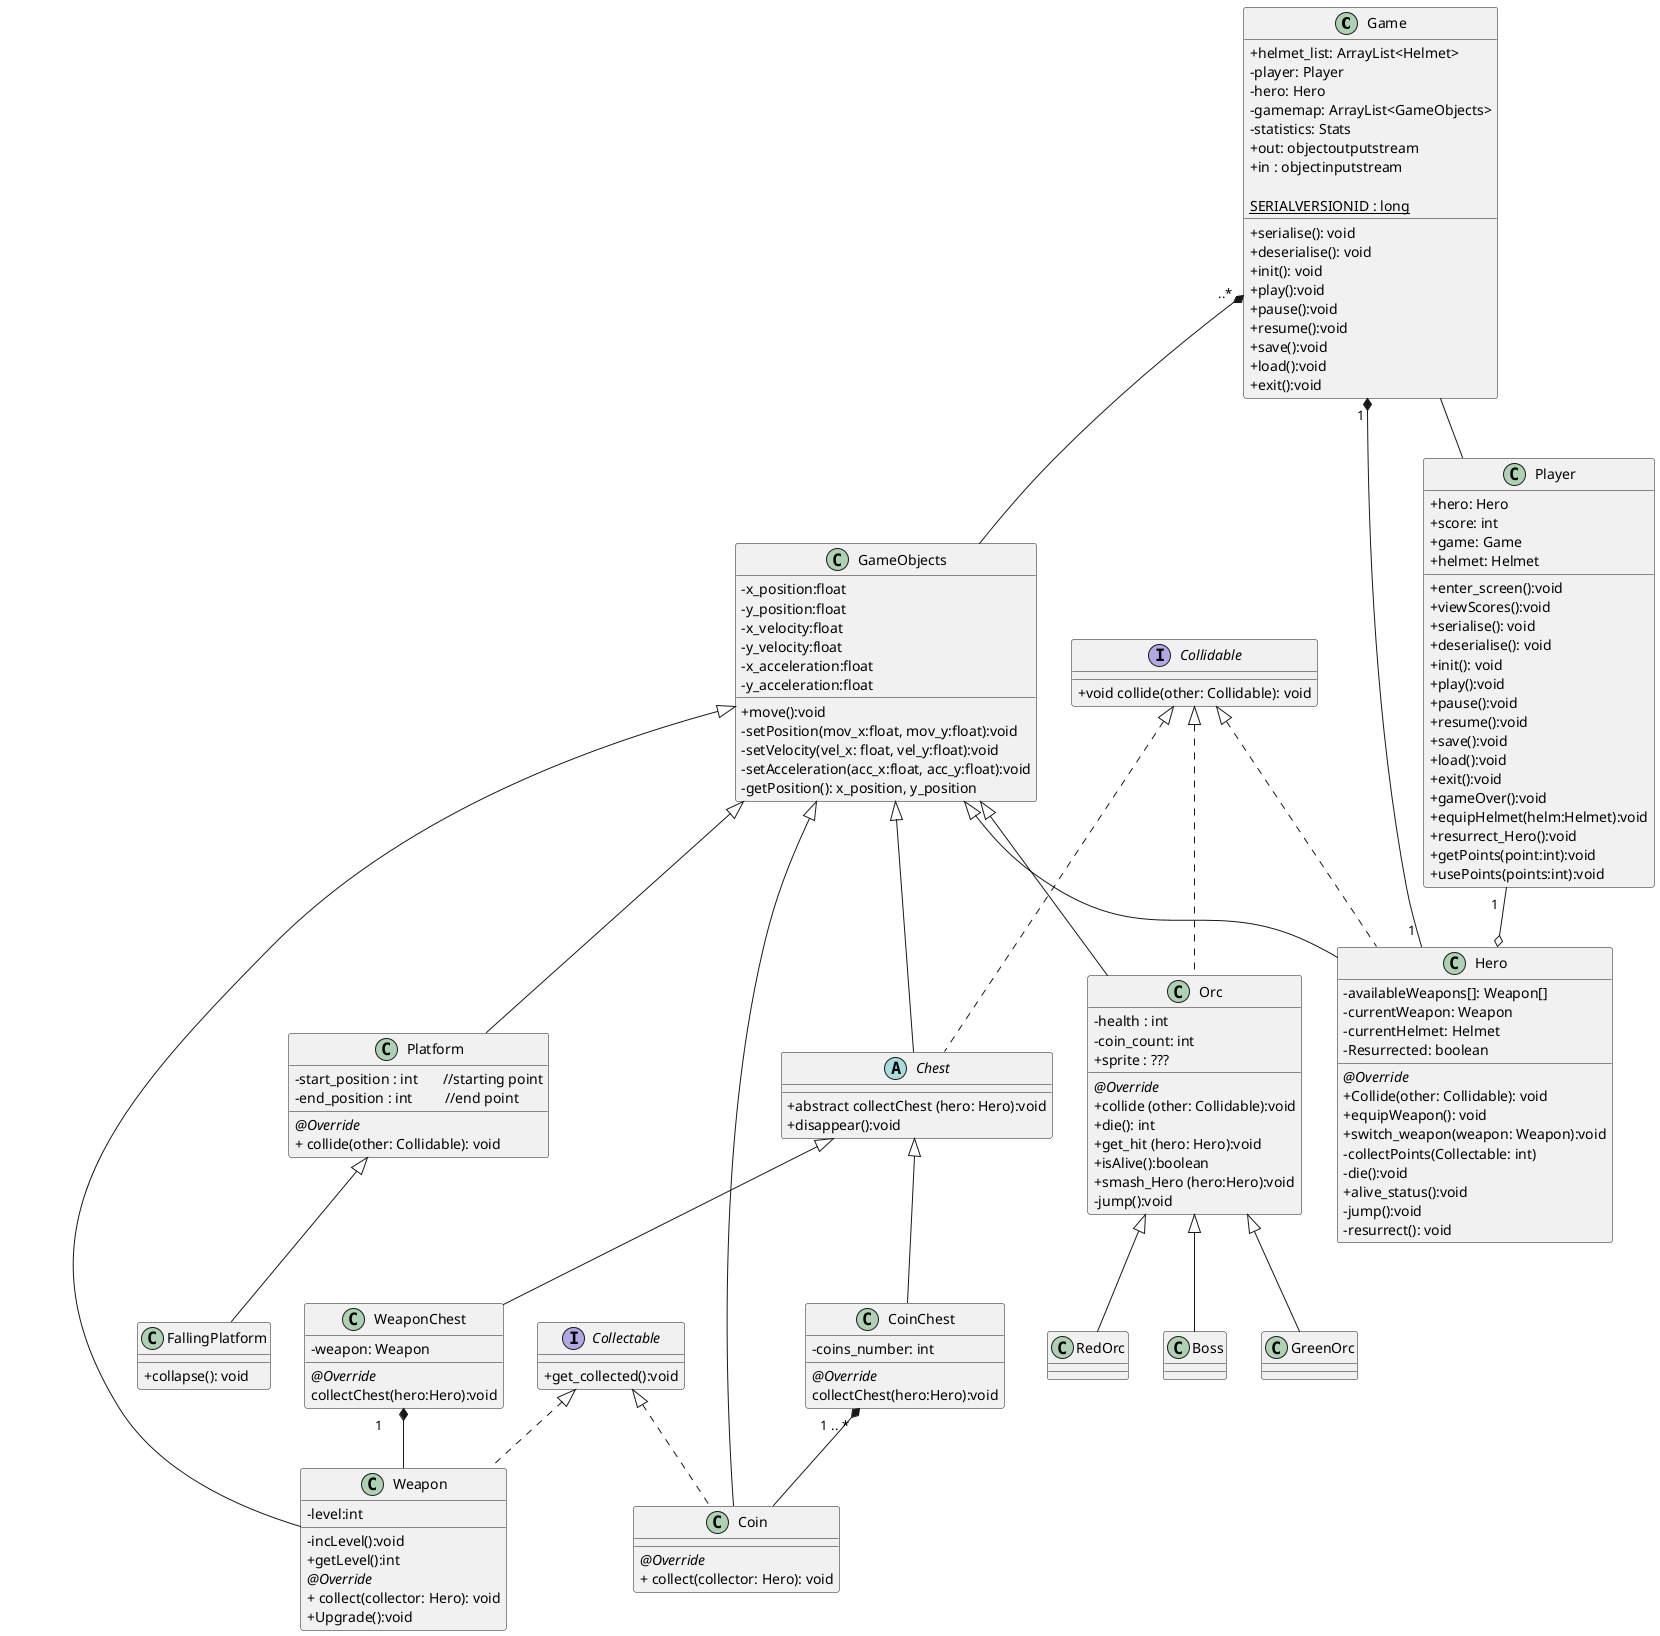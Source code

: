 @startuml

skinparam classAttributeIconSize 0

class Game{
    'main class, contains everything relevant to the starting/stopping of the game.
    + helmet_list: ArrayList<Helmet>
    - player: Player
    - hero: Hero
    - gamemap: ArrayList<GameObjects>
    - statistics: Stats
    + out: objectoutputstream
    + in : objectinputstream

    <u>SERIALVERSIONID : long</u>

    + serialise(): void
    + deserialise(): void
    + init(): void
    + play():void
    + pause():void
    + resume():void
    + save():void
    + load():void
    + exit():void
}

class GameObjects{
    -x_position:float
    -y_position:float
    -x_velocity:float
    -y_velocity:float
    -x_acceleration:float
    -y_acceleration:float

    +move():void
    -setPosition(mov_x:float, mov_y:float):void
    -setVelocity(vel_x: float, vel_y:float):void
    -setAcceleration(acc_x:float, acc_y:float):void
    -getPosition(): x_position, y_position

}

class Player{
    +hero: Hero
    +score: int
    +game: Game
    +helmet: Helmet

    + enter_screen():void
    + viewScores():void
    + serialise(): void
    + deserialise(): void
    + init(): void
    + play():void
    + pause():void
    + resume():void
    + save():void
    + load():void
    + exit():void
    + gameOver():void
    + equipHelmet(helm:Helmet):void
    + resurrect_Hero():void
    + getPoints(point:int):void
    + usePoints(points:int):void
}

class Hero extends GameObjects implements Collidable{
    'contains player information: high scores, save games, etc
    'for serialisation/deserialisation (?)
    -availableWeapons[]: Weapon[]
    -currentWeapon: Weapon
    -currentHelmet: Helmet
    -Resurrected: boolean


    {method} <i>@Override</i>\n+Collide(other: Collidable): void
    {method} +equipWeapon(): void
    {method} +switch_weapon(weapon: Weapon):void
    {method} -collectPoints(Collectable: int)
    {method} -die():void
    {method} +alive_status():void
    {method} -jump():void
    {method} -resurrect(): void

}

interface Collidable{
    + void collide(other: Collidable): void
}

abstract class Chest extends GameObjects implements Collidable{
    {method} +abstract collectChest (hero: Hero):void
    {method} +disappear():void
}

class Orc extends GameObjects implements Collidable{
    -health : int
    -coin_count: int
    +sprite : ???

    <i>@Override</i>\n+collide (other: Collidable):void
    +die(): int
    +get_hit (hero: Hero):void
    +isAlive():boolean
    +smash_Hero (hero:Hero):void
    -jump():void
}
class GreenOrc extends Orc{
}
class RedOrc extends Orc{
}
class Boss extends Orc{
}

class WeaponChest extends Chest{
    -weapon: Weapon
    {method} <i>@Override</i>\ncollectChest(hero:Hero):void
}
class CoinChest extends Chest{
    -coins_number: int
    {method} <i>@Override</i>\ncollectChest(hero:Hero):void
}

class Weapon extends GameObjects implements Collectable{
- level:int


-incLevel():void
+getLevel():int
<i>@Override</i> \n+ collect(collector: Hero): void
+ Upgrade():void
}

class Coin extends GameObjects implements Collectable {
<i>@Override</i> \n+ collect(collector: Hero): void
}

interface Collectable{
    + get_collected():void
}

class Platform extends GameObjects{
    -start_position : int       //starting point
    -end_position : int         //end point
    <i>@Override</i> \n+ collide(other: Collidable): void
}

class FallingPlatform extends Platform {

    + collapse(): void
}


'for Game
Game "1 " *-- "1 " Hero
Game "..* " *-- GameObjects
Game  --  Player
'for Player
Player "1  " --o Hero
'for Chests
WeaponChest "1      " *-- Weapon
CoinChest "1 .. * " *-- Coin
@enduml